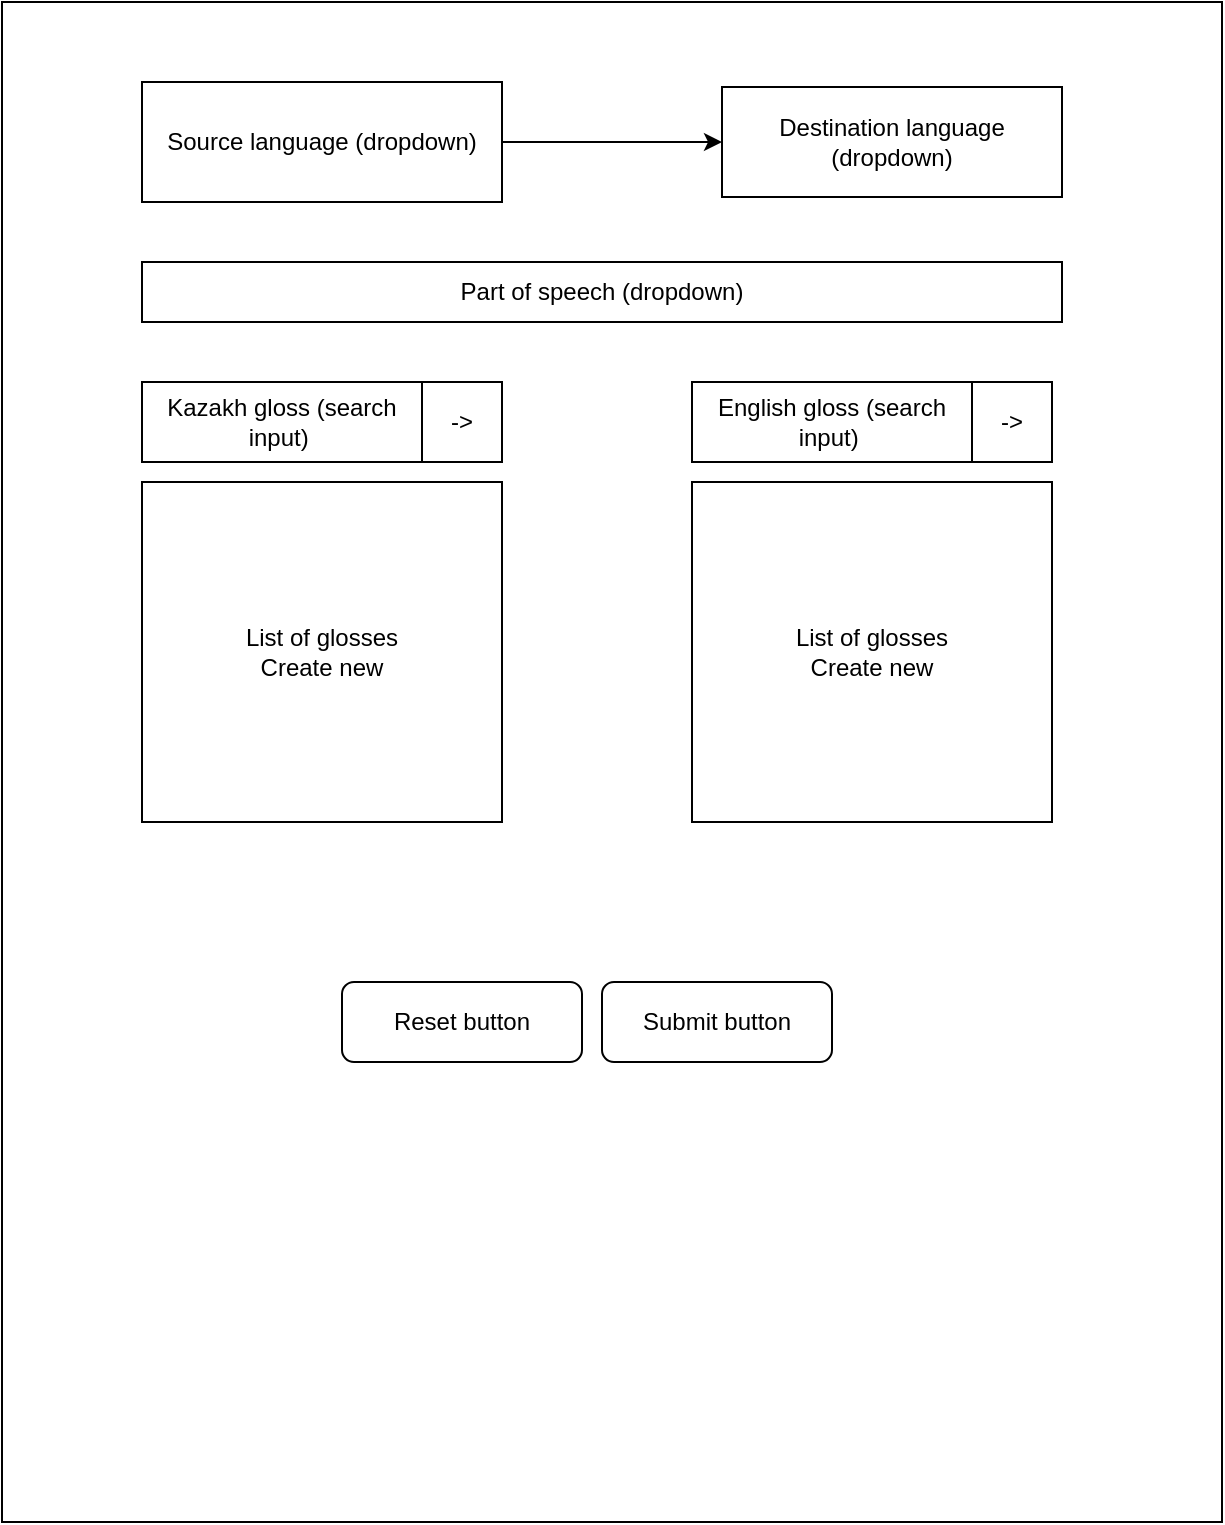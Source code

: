 <mxfile version="24.4.13" type="github">
  <diagram name="Page-1" id="1o-h2F8mf7DfPaxXtpJX">
    <mxGraphModel dx="1242" dy="827" grid="1" gridSize="10" guides="1" tooltips="1" connect="1" arrows="1" fold="1" page="1" pageScale="1" pageWidth="850" pageHeight="1100" math="0" shadow="0">
      <root>
        <mxCell id="0" />
        <mxCell id="1" parent="0" />
        <mxCell id="j3vEFiQilEo-5CjBZaf_-1" value="" style="rounded=0;whiteSpace=wrap;html=1;" vertex="1" parent="1">
          <mxGeometry x="90" y="40" width="610" height="760" as="geometry" />
        </mxCell>
        <mxCell id="j3vEFiQilEo-5CjBZaf_-8" style="edgeStyle=orthogonalEdgeStyle;rounded=0;orthogonalLoop=1;jettySize=auto;html=1;exitX=1;exitY=0.5;exitDx=0;exitDy=0;" edge="1" parent="1" source="j3vEFiQilEo-5CjBZaf_-2" target="j3vEFiQilEo-5CjBZaf_-6">
          <mxGeometry relative="1" as="geometry" />
        </mxCell>
        <mxCell id="j3vEFiQilEo-5CjBZaf_-2" value="Source language (dropdown)" style="rounded=0;whiteSpace=wrap;html=1;" vertex="1" parent="1">
          <mxGeometry x="160" y="80" width="180" height="60" as="geometry" />
        </mxCell>
        <mxCell id="j3vEFiQilEo-5CjBZaf_-6" value="Destination language (dropdown)" style="rounded=0;whiteSpace=wrap;html=1;" vertex="1" parent="1">
          <mxGeometry x="450" y="82.5" width="170" height="55" as="geometry" />
        </mxCell>
        <mxCell id="j3vEFiQilEo-5CjBZaf_-9" value="Kazakh gloss (search input)&amp;nbsp;" style="rounded=0;whiteSpace=wrap;html=1;" vertex="1" parent="1">
          <mxGeometry x="160" y="230" width="140" height="40" as="geometry" />
        </mxCell>
        <mxCell id="j3vEFiQilEo-5CjBZaf_-11" value="Part of speech (dropdown)" style="rounded=0;whiteSpace=wrap;html=1;" vertex="1" parent="1">
          <mxGeometry x="160" y="170" width="460" height="30" as="geometry" />
        </mxCell>
        <mxCell id="j3vEFiQilEo-5CjBZaf_-12" value="List of glosses&lt;div&gt;Create new&lt;/div&gt;" style="rounded=0;whiteSpace=wrap;html=1;" vertex="1" parent="1">
          <mxGeometry x="160" y="280" width="180" height="170" as="geometry" />
        </mxCell>
        <mxCell id="j3vEFiQilEo-5CjBZaf_-13" value="List of glosses&lt;div&gt;Create new&lt;/div&gt;" style="rounded=0;whiteSpace=wrap;html=1;" vertex="1" parent="1">
          <mxGeometry x="435" y="280" width="180" height="170" as="geometry" />
        </mxCell>
        <mxCell id="j3vEFiQilEo-5CjBZaf_-16" value="Submit button" style="rounded=1;whiteSpace=wrap;html=1;" vertex="1" parent="1">
          <mxGeometry x="390" y="530" width="115" height="40" as="geometry" />
        </mxCell>
        <mxCell id="j3vEFiQilEo-5CjBZaf_-18" value="Reset button" style="rounded=1;whiteSpace=wrap;html=1;" vertex="1" parent="1">
          <mxGeometry x="260" y="530" width="120" height="40" as="geometry" />
        </mxCell>
        <mxCell id="j3vEFiQilEo-5CjBZaf_-19" value="-&amp;gt;" style="rounded=0;whiteSpace=wrap;html=1;" vertex="1" parent="1">
          <mxGeometry x="300" y="230" width="40" height="40" as="geometry" />
        </mxCell>
        <mxCell id="j3vEFiQilEo-5CjBZaf_-23" value="English gloss (search input)&amp;nbsp;" style="rounded=0;whiteSpace=wrap;html=1;" vertex="1" parent="1">
          <mxGeometry x="435" y="230" width="140" height="40" as="geometry" />
        </mxCell>
        <mxCell id="j3vEFiQilEo-5CjBZaf_-24" value="-&amp;gt;" style="rounded=0;whiteSpace=wrap;html=1;" vertex="1" parent="1">
          <mxGeometry x="575" y="230" width="40" height="40" as="geometry" />
        </mxCell>
      </root>
    </mxGraphModel>
  </diagram>
</mxfile>
